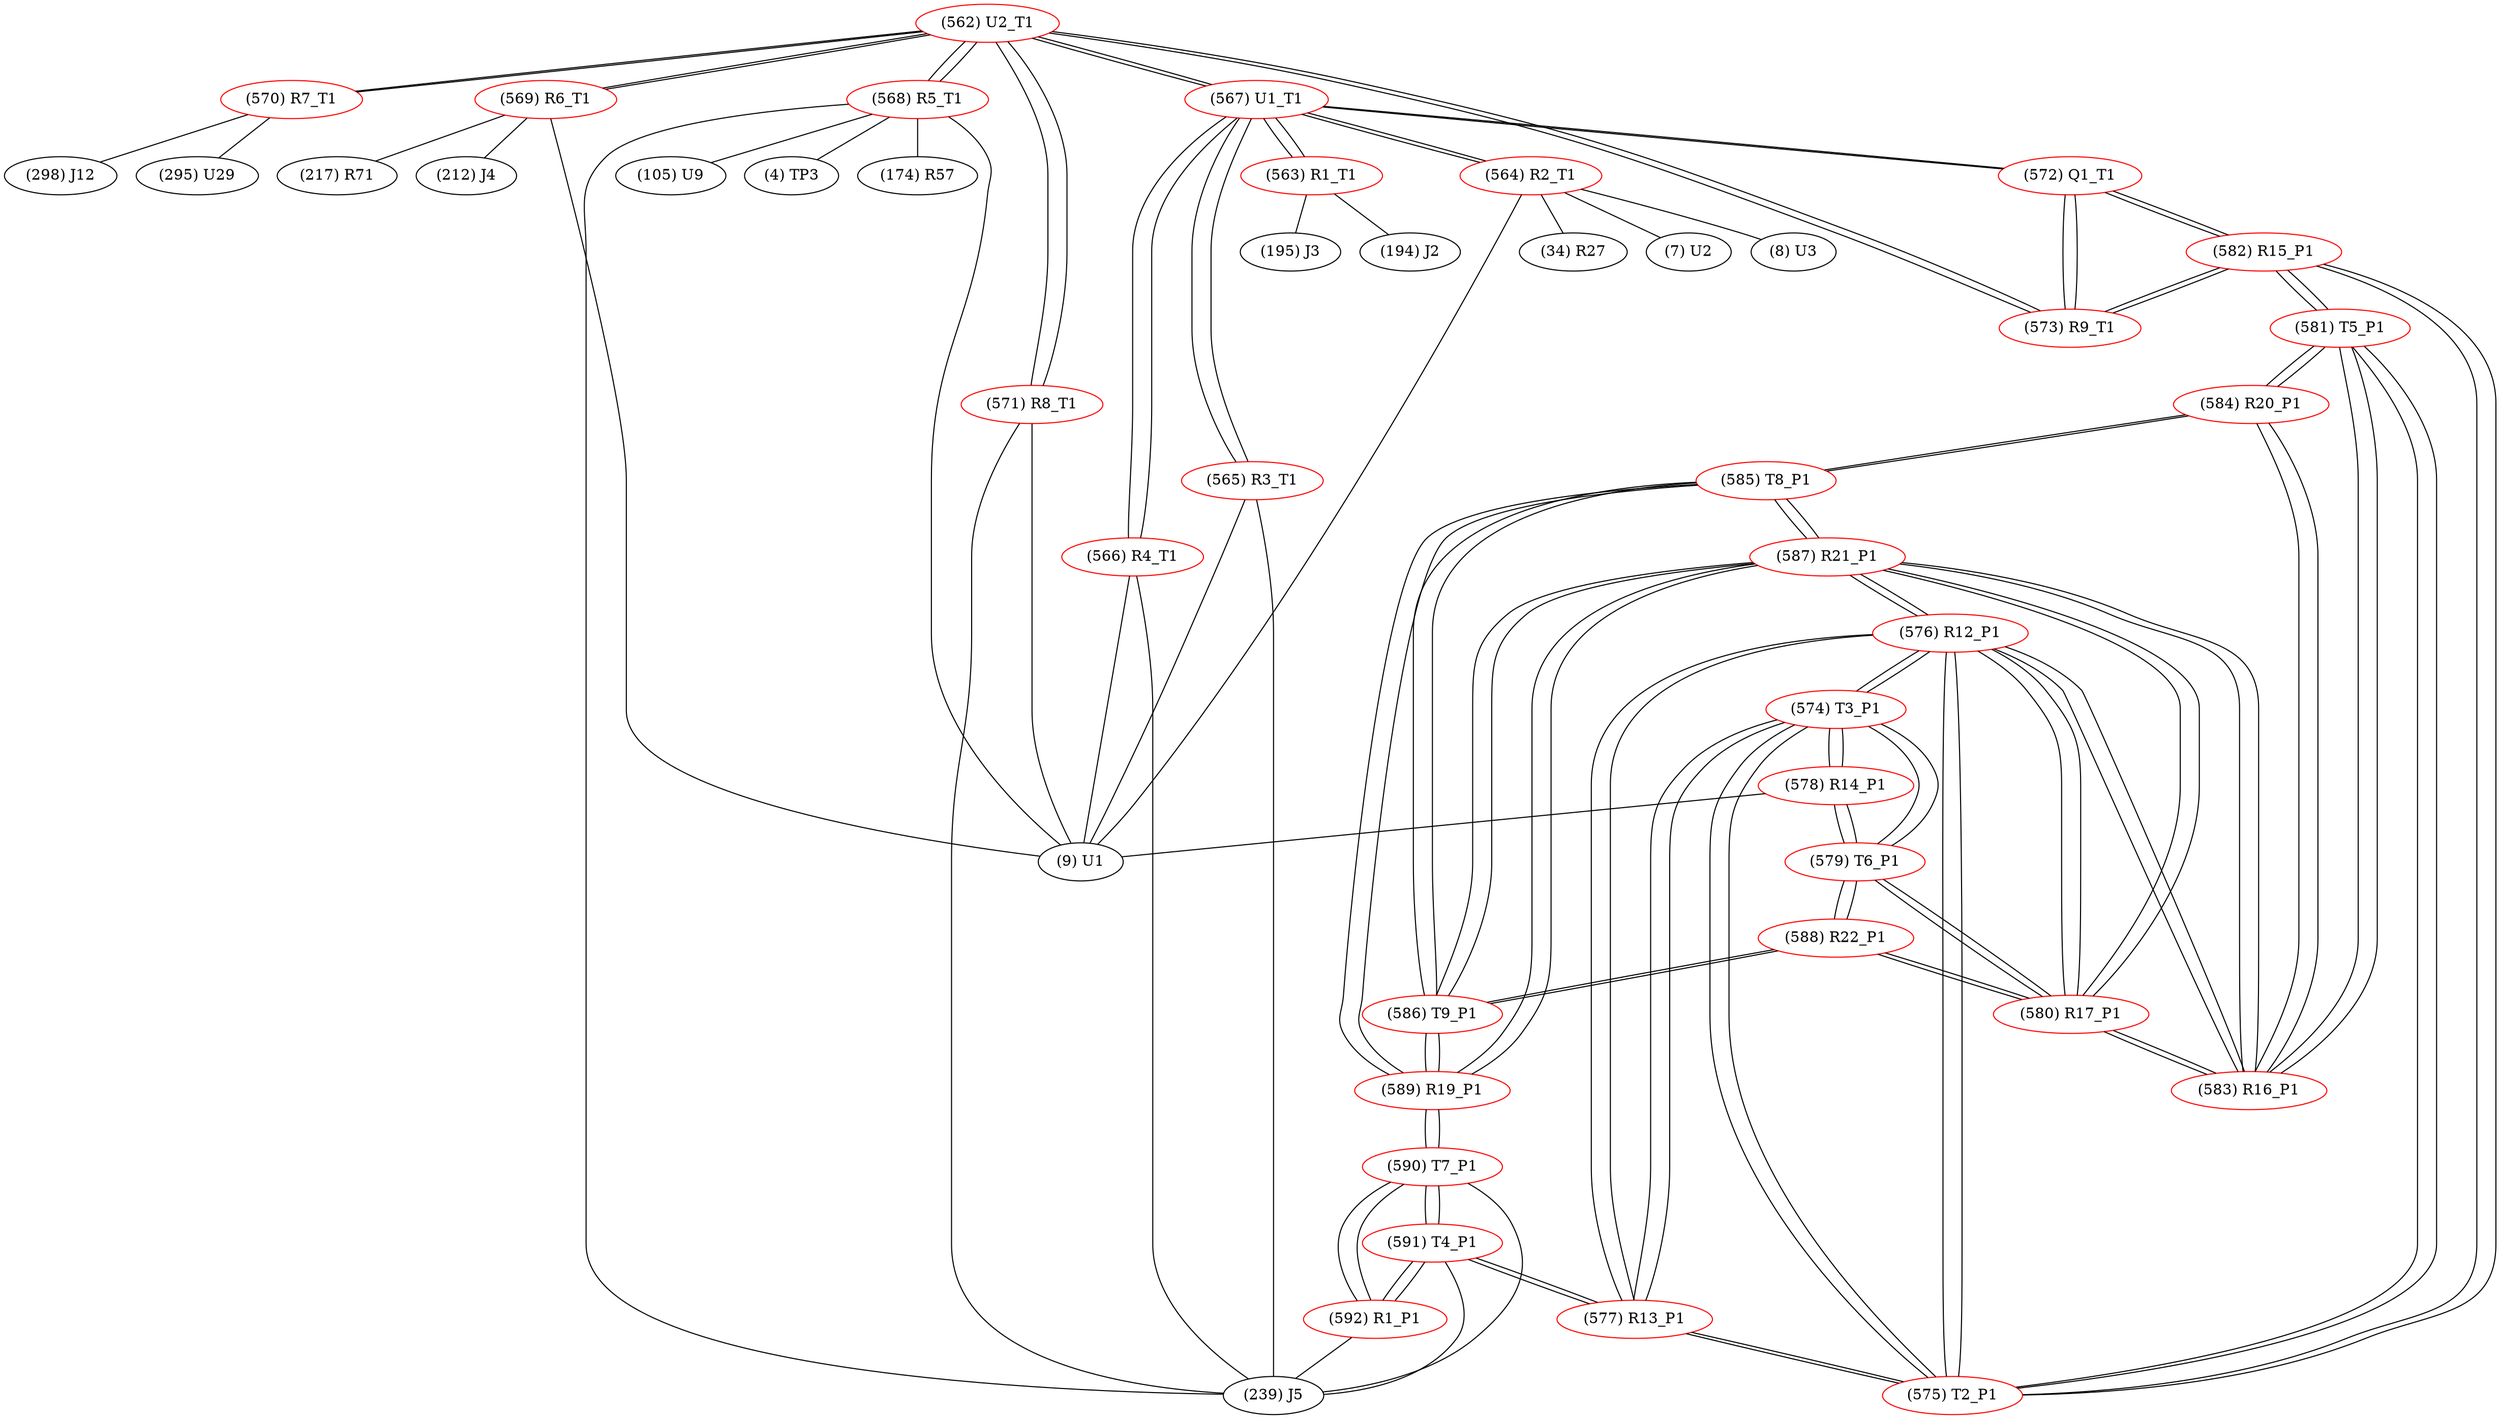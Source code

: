graph {
	562 [label="(562) U2_T1" color=red]
	571 [label="(571) R8_T1"]
	570 [label="(570) R7_T1"]
	569 [label="(569) R6_T1"]
	568 [label="(568) R5_T1"]
	567 [label="(567) U1_T1"]
	573 [label="(573) R9_T1"]
	563 [label="(563) R1_T1" color=red]
	194 [label="(194) J2"]
	195 [label="(195) J3"]
	567 [label="(567) U1_T1"]
	564 [label="(564) R2_T1" color=red]
	34 [label="(34) R27"]
	7 [label="(7) U2"]
	8 [label="(8) U3"]
	9 [label="(9) U1"]
	567 [label="(567) U1_T1"]
	565 [label="(565) R3_T1" color=red]
	9 [label="(9) U1"]
	239 [label="(239) J5"]
	567 [label="(567) U1_T1"]
	566 [label="(566) R4_T1" color=red]
	239 [label="(239) J5"]
	9 [label="(9) U1"]
	567 [label="(567) U1_T1"]
	567 [label="(567) U1_T1" color=red]
	562 [label="(562) U2_T1"]
	565 [label="(565) R3_T1"]
	564 [label="(564) R2_T1"]
	563 [label="(563) R1_T1"]
	572 [label="(572) Q1_T1"]
	566 [label="(566) R4_T1"]
	568 [label="(568) R5_T1" color=red]
	105 [label="(105) U9"]
	4 [label="(4) TP3"]
	239 [label="(239) J5"]
	174 [label="(174) R57"]
	9 [label="(9) U1"]
	562 [label="(562) U2_T1"]
	569 [label="(569) R6_T1" color=red]
	9 [label="(9) U1"]
	212 [label="(212) J4"]
	217 [label="(217) R71"]
	562 [label="(562) U2_T1"]
	570 [label="(570) R7_T1" color=red]
	295 [label="(295) U29"]
	298 [label="(298) J12"]
	562 [label="(562) U2_T1"]
	571 [label="(571) R8_T1" color=red]
	239 [label="(239) J5"]
	9 [label="(9) U1"]
	562 [label="(562) U2_T1"]
	572 [label="(572) Q1_T1" color=red]
	567 [label="(567) U1_T1"]
	582 [label="(582) R15_P1"]
	573 [label="(573) R9_T1"]
	573 [label="(573) R9_T1" color=red]
	562 [label="(562) U2_T1"]
	582 [label="(582) R15_P1"]
	572 [label="(572) Q1_T1"]
	574 [label="(574) T3_P1" color=red]
	578 [label="(578) R14_P1"]
	579 [label="(579) T6_P1"]
	577 [label="(577) R13_P1"]
	576 [label="(576) R12_P1"]
	575 [label="(575) T2_P1"]
	575 [label="(575) T2_P1" color=red]
	577 [label="(577) R13_P1"]
	574 [label="(574) T3_P1"]
	576 [label="(576) R12_P1"]
	581 [label="(581) T5_P1"]
	582 [label="(582) R15_P1"]
	576 [label="(576) R12_P1" color=red]
	587 [label="(587) R21_P1"]
	583 [label="(583) R16_P1"]
	580 [label="(580) R17_P1"]
	577 [label="(577) R13_P1"]
	574 [label="(574) T3_P1"]
	575 [label="(575) T2_P1"]
	577 [label="(577) R13_P1" color=red]
	591 [label="(591) T4_P1"]
	574 [label="(574) T3_P1"]
	576 [label="(576) R12_P1"]
	575 [label="(575) T2_P1"]
	578 [label="(578) R14_P1" color=red]
	9 [label="(9) U1"]
	574 [label="(574) T3_P1"]
	579 [label="(579) T6_P1"]
	579 [label="(579) T6_P1" color=red]
	578 [label="(578) R14_P1"]
	574 [label="(574) T3_P1"]
	588 [label="(588) R22_P1"]
	580 [label="(580) R17_P1"]
	580 [label="(580) R17_P1" color=red]
	587 [label="(587) R21_P1"]
	583 [label="(583) R16_P1"]
	576 [label="(576) R12_P1"]
	588 [label="(588) R22_P1"]
	579 [label="(579) T6_P1"]
	581 [label="(581) T5_P1" color=red]
	575 [label="(575) T2_P1"]
	582 [label="(582) R15_P1"]
	583 [label="(583) R16_P1"]
	584 [label="(584) R20_P1"]
	582 [label="(582) R15_P1" color=red]
	573 [label="(573) R9_T1"]
	572 [label="(572) Q1_T1"]
	575 [label="(575) T2_P1"]
	581 [label="(581) T5_P1"]
	583 [label="(583) R16_P1" color=red]
	587 [label="(587) R21_P1"]
	576 [label="(576) R12_P1"]
	580 [label="(580) R17_P1"]
	581 [label="(581) T5_P1"]
	584 [label="(584) R20_P1"]
	584 [label="(584) R20_P1" color=red]
	585 [label="(585) T8_P1"]
	583 [label="(583) R16_P1"]
	581 [label="(581) T5_P1"]
	585 [label="(585) T8_P1" color=red]
	586 [label="(586) T9_P1"]
	587 [label="(587) R21_P1"]
	589 [label="(589) R19_P1"]
	584 [label="(584) R20_P1"]
	586 [label="(586) T9_P1" color=red]
	588 [label="(588) R22_P1"]
	587 [label="(587) R21_P1"]
	585 [label="(585) T8_P1"]
	589 [label="(589) R19_P1"]
	587 [label="(587) R21_P1" color=red]
	583 [label="(583) R16_P1"]
	576 [label="(576) R12_P1"]
	580 [label="(580) R17_P1"]
	586 [label="(586) T9_P1"]
	585 [label="(585) T8_P1"]
	589 [label="(589) R19_P1"]
	588 [label="(588) R22_P1" color=red]
	586 [label="(586) T9_P1"]
	579 [label="(579) T6_P1"]
	580 [label="(580) R17_P1"]
	589 [label="(589) R19_P1" color=red]
	586 [label="(586) T9_P1"]
	587 [label="(587) R21_P1"]
	585 [label="(585) T8_P1"]
	590 [label="(590) T7_P1"]
	590 [label="(590) T7_P1" color=red]
	592 [label="(592) R1_P1"]
	591 [label="(591) T4_P1"]
	239 [label="(239) J5"]
	589 [label="(589) R19_P1"]
	591 [label="(591) T4_P1" color=red]
	577 [label="(577) R13_P1"]
	592 [label="(592) R1_P1"]
	590 [label="(590) T7_P1"]
	239 [label="(239) J5"]
	592 [label="(592) R1_P1" color=red]
	591 [label="(591) T4_P1"]
	590 [label="(590) T7_P1"]
	239 [label="(239) J5"]
	562 -- 571
	562 -- 570
	562 -- 569
	562 -- 568
	562 -- 567
	562 -- 573
	563 -- 194
	563 -- 195
	563 -- 567
	564 -- 34
	564 -- 7
	564 -- 8
	564 -- 9
	564 -- 567
	565 -- 9
	565 -- 239
	565 -- 567
	566 -- 239
	566 -- 9
	566 -- 567
	567 -- 562
	567 -- 565
	567 -- 564
	567 -- 563
	567 -- 572
	567 -- 566
	568 -- 105
	568 -- 4
	568 -- 239
	568 -- 174
	568 -- 9
	568 -- 562
	569 -- 9
	569 -- 212
	569 -- 217
	569 -- 562
	570 -- 295
	570 -- 298
	570 -- 562
	571 -- 239
	571 -- 9
	571 -- 562
	572 -- 567
	572 -- 582
	572 -- 573
	573 -- 562
	573 -- 582
	573 -- 572
	574 -- 578
	574 -- 579
	574 -- 577
	574 -- 576
	574 -- 575
	575 -- 577
	575 -- 574
	575 -- 576
	575 -- 581
	575 -- 582
	576 -- 587
	576 -- 583
	576 -- 580
	576 -- 577
	576 -- 574
	576 -- 575
	577 -- 591
	577 -- 574
	577 -- 576
	577 -- 575
	578 -- 9
	578 -- 574
	578 -- 579
	579 -- 578
	579 -- 574
	579 -- 588
	579 -- 580
	580 -- 587
	580 -- 583
	580 -- 576
	580 -- 588
	580 -- 579
	581 -- 575
	581 -- 582
	581 -- 583
	581 -- 584
	582 -- 573
	582 -- 572
	582 -- 575
	582 -- 581
	583 -- 587
	583 -- 576
	583 -- 580
	583 -- 581
	583 -- 584
	584 -- 585
	584 -- 583
	584 -- 581
	585 -- 586
	585 -- 587
	585 -- 589
	585 -- 584
	586 -- 588
	586 -- 587
	586 -- 585
	586 -- 589
	587 -- 583
	587 -- 576
	587 -- 580
	587 -- 586
	587 -- 585
	587 -- 589
	588 -- 586
	588 -- 579
	588 -- 580
	589 -- 586
	589 -- 587
	589 -- 585
	589 -- 590
	590 -- 592
	590 -- 591
	590 -- 239
	590 -- 589
	591 -- 577
	591 -- 592
	591 -- 590
	591 -- 239
	592 -- 591
	592 -- 590
	592 -- 239
}